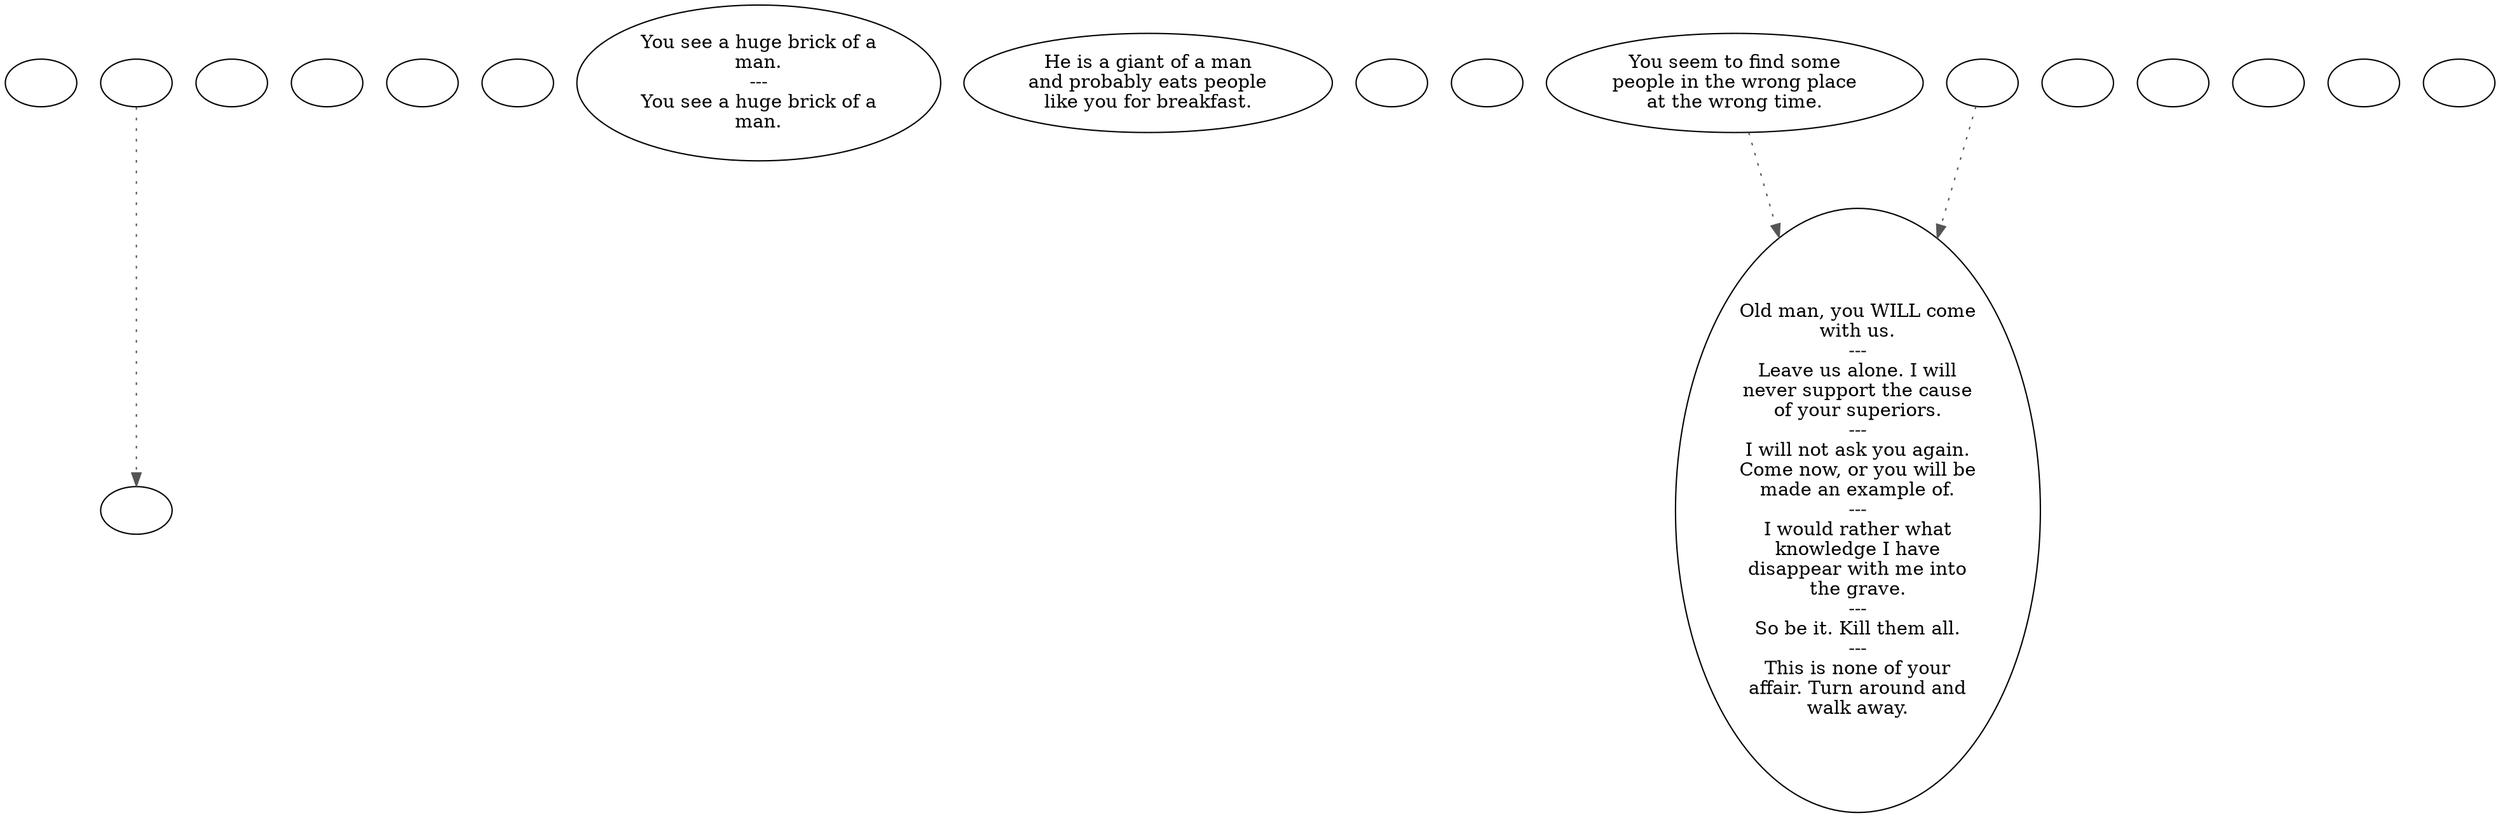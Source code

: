 digraph ecbdygrd {
  "checkPartyMembersNearDoor" [style=filled       fillcolor="#FFFFFF"       color="#000000"]
  "checkPartyMembersNearDoor" [label=""]
  "old_pickup_p_proc" [style=filled       fillcolor="#FFFFFF"       color="#000000"]
  "old_pickup_p_proc" [label=""]
  "pickup_p_proc" [style=filled       fillcolor="#FFFFFF"       color="#000000"]
  "pickup_p_proc" -> "old_pickup_p_proc" [style=dotted color="#555555"]
  "pickup_p_proc" [label=""]
  "start" [style=filled       fillcolor="#FFFFFF"       color="#000000"]
  "start" [label=""]
  "critter_p_proc" [style=filled       fillcolor="#FFFFFF"       color="#000000"]
  "critter_p_proc" [label=""]
  "talk_p_proc" [style=filled       fillcolor="#FFFFFF"       color="#000000"]
  "talk_p_proc" [label=""]
  "destroy_p_proc" [style=filled       fillcolor="#FFFFFF"       color="#000000"]
  "destroy_p_proc" [label=""]
  "look_at_p_proc" [style=filled       fillcolor="#FFFFFF"       color="#000000"]
  "look_at_p_proc" [label="You see a huge brick of a\nman.\n---\nYou see a huge brick of a\nman."]
  "description_p_proc" [style=filled       fillcolor="#FFFFFF"       color="#000000"]
  "description_p_proc" [label="He is a giant of a man\nand probably eats people\nlike you for breakfast."]
  "use_skill_on_p_proc" [style=filled       fillcolor="#FFFFFF"       color="#000000"]
  "use_skill_on_p_proc" [label=""]
  "damage_p_proc" [style=filled       fillcolor="#FFFFFF"       color="#000000"]
  "damage_p_proc" [label=""]
  "map_enter_p_proc" [style=filled       fillcolor="#FFFFFF"       color="#000000"]
  "map_enter_p_proc" -> "doSequence" [style=dotted color="#555555"]
  "map_enter_p_proc" [label="You seem to find some\npeople in the wrong place\nat the wrong time."]
  "combat_p_proc" [style=filled       fillcolor="#FFFFFF"       color="#000000"]
  "combat_p_proc" [label=""]
  "combat_is_starting_p_proc" [style=filled       fillcolor="#FFFFFF"       color="#000000"]
  "combat_is_starting_p_proc" [label=""]
  "Node998" [style=filled       fillcolor="#FFFFFF"       color="#000000"]
  "Node998" [label=""]
  "Node999" [style=filled       fillcolor="#FFFFFF"       color="#000000"]
  "Node999" [label=""]
  "Node001" [style=filled       fillcolor="#FFFFFF"       color="#000000"]
  "Node001" [label=""]
  "doSequence" [style=filled       fillcolor="#FFFFFF"       color="#000000"]
  "doSequence" [label="Old man, you WILL come\nwith us.\n---\nLeave us alone. I will\nnever support the cause\nof your superiors.\n---\nI will not ask you again.\nCome now, or you will be\nmade an example of.\n---\nI would rather what\nknowledge I have\ndisappear with me into\nthe grave.\n---\nSo be it. Kill them all.\n---\nThis is none of your\naffair. Turn around and\nwalk away."]
  "timed_event_p_proc" [style=filled       fillcolor="#FFFFFF"       color="#000000"]
  "timed_event_p_proc" -> "doSequence" [style=dotted color="#555555"]
  "timed_event_p_proc" [label=""]
}